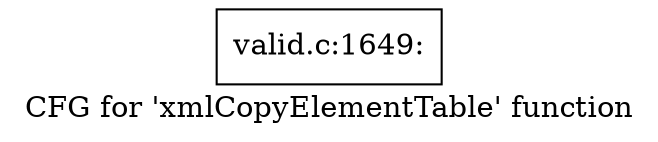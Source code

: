 digraph "CFG for 'xmlCopyElementTable' function" {
	label="CFG for 'xmlCopyElementTable' function";

	Node0x4ee73d0 [shape=record,label="{valid.c:1649:}"];
}
